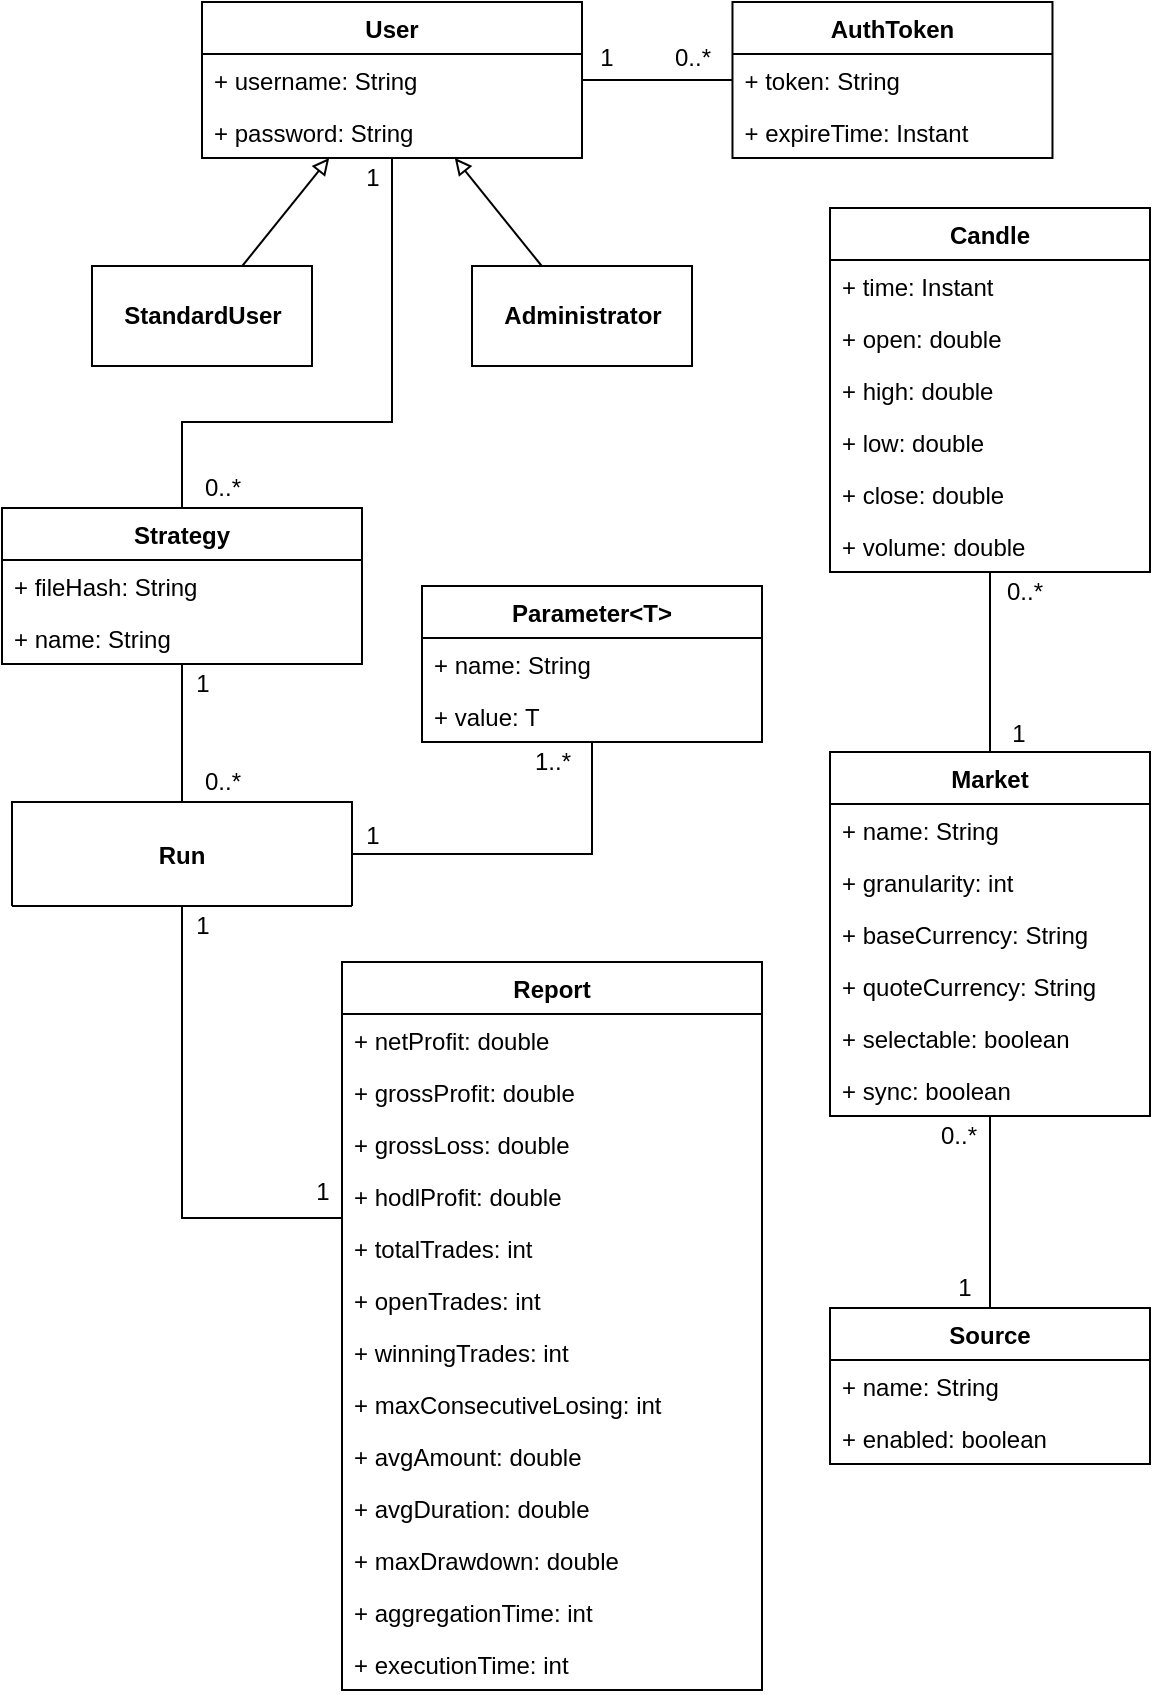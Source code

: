 <mxfile version="13.1.3" type="github">
  <diagram id="v5j99fxaCt-rGzSb6MHj" name="Page-1">
    <mxGraphModel dx="1414" dy="758" grid="1" gridSize="10" guides="1" tooltips="1" connect="1" arrows="1" fold="1" page="1" pageScale="1" pageWidth="827" pageHeight="1169" math="0" shadow="0">
      <root>
        <mxCell id="0" />
        <mxCell id="1" parent="0" />
        <mxCell id="k-KoqyvBBs9smydsFZS7-17" style="edgeStyle=none;rounded=0;orthogonalLoop=1;jettySize=auto;html=1;endArrow=none;endFill=0;strokeWidth=1;" parent="1" source="GjZFAESUipkXRsJWzybH-1" target="k-KoqyvBBs9smydsFZS7-12" edge="1">
          <mxGeometry relative="1" as="geometry" />
        </mxCell>
        <mxCell id="m6o4RwmmqyGdYDIOYGQ1-37" style="edgeStyle=orthogonalEdgeStyle;rounded=0;orthogonalLoop=1;jettySize=auto;html=1;endArrow=none;endFill=0;" parent="1" source="GjZFAESUipkXRsJWzybH-17" target="k-KoqyvBBs9smydsFZS7-26" edge="1">
          <mxGeometry relative="1" as="geometry" />
        </mxCell>
        <mxCell id="1pNP3QKky3W6-KOVEWFz-14" style="edgeStyle=orthogonalEdgeStyle;rounded=0;orthogonalLoop=1;jettySize=auto;html=1;endArrow=none;endFill=0;" parent="1" source="GjZFAESUipkXRsJWzybH-17" target="GjZFAESUipkXRsJWzybH-1" edge="1">
          <mxGeometry relative="1" as="geometry">
            <Array as="points">
              <mxPoint x="90" y="210" />
              <mxPoint x="195" y="210" />
            </Array>
          </mxGeometry>
        </mxCell>
        <mxCell id="GjZFAESUipkXRsJWzybH-31" value="" style="group" parent="1" vertex="1" connectable="0">
          <mxGeometry x="105" y="222" as="geometry" />
        </mxCell>
        <mxCell id="k-KoqyvBBs9smydsFZS7-7" style="rounded=0;orthogonalLoop=1;jettySize=auto;html=1;endArrow=block;endFill=0;strokeWidth=1;" parent="1" source="k-KoqyvBBs9smydsFZS7-6" target="GjZFAESUipkXRsJWzybH-1" edge="1">
          <mxGeometry relative="1" as="geometry" />
        </mxCell>
        <mxCell id="k-KoqyvBBs9smydsFZS7-6" value="StandardUser" style="html=1;fontStyle=1" parent="1" vertex="1">
          <mxGeometry x="45" y="132" width="110" height="50" as="geometry" />
        </mxCell>
        <mxCell id="k-KoqyvBBs9smydsFZS7-10" style="edgeStyle=none;rounded=0;orthogonalLoop=1;jettySize=auto;html=1;endArrow=block;endFill=0;strokeWidth=1;" parent="1" source="k-KoqyvBBs9smydsFZS7-9" target="GjZFAESUipkXRsJWzybH-1" edge="1">
          <mxGeometry relative="1" as="geometry" />
        </mxCell>
        <mxCell id="k-KoqyvBBs9smydsFZS7-9" value="Administrator" style="html=1;fontStyle=1" parent="1" vertex="1">
          <mxGeometry x="235" y="132" width="110" height="50" as="geometry" />
        </mxCell>
        <mxCell id="k-KoqyvBBs9smydsFZS7-18" value="1" style="text;html=1;align=center;verticalAlign=middle;resizable=0;points=[];;autosize=1;" parent="1" vertex="1">
          <mxGeometry x="292" y="18" width="20" height="20" as="geometry" />
        </mxCell>
        <mxCell id="k-KoqyvBBs9smydsFZS7-19" value="0..*" style="text;html=1;align=center;verticalAlign=middle;resizable=0;points=[];;autosize=1;" parent="1" vertex="1">
          <mxGeometry x="325" y="18" width="40" height="20" as="geometry" />
        </mxCell>
        <mxCell id="m6o4RwmmqyGdYDIOYGQ1-27" style="edgeStyle=orthogonalEdgeStyle;rounded=0;orthogonalLoop=1;jettySize=auto;html=1;endArrow=none;endFill=0;" parent="1" source="k-KoqyvBBs9smydsFZS7-26" target="m6o4RwmmqyGdYDIOYGQ1-10" edge="1">
          <mxGeometry relative="1" as="geometry">
            <Array as="points">
              <mxPoint x="90" y="608" />
            </Array>
          </mxGeometry>
        </mxCell>
        <mxCell id="m6o4RwmmqyGdYDIOYGQ1-66" style="edgeStyle=orthogonalEdgeStyle;rounded=0;orthogonalLoop=1;jettySize=auto;html=1;endArrow=none;endFill=0;" parent="1" source="k-KoqyvBBs9smydsFZS7-26" target="m6o4RwmmqyGdYDIOYGQ1-1" edge="1">
          <mxGeometry relative="1" as="geometry" />
        </mxCell>
        <mxCell id="m6o4RwmmqyGdYDIOYGQ1-50" style="edgeStyle=orthogonalEdgeStyle;rounded=0;orthogonalLoop=1;jettySize=auto;html=1;endArrow=none;endFill=0;" parent="1" source="m6o4RwmmqyGdYDIOYGQ1-5" target="m6o4RwmmqyGdYDIOYGQ1-41" edge="1">
          <mxGeometry relative="1" as="geometry">
            <Array as="points">
              <mxPoint x="494" y="353" />
              <mxPoint x="494" y="353" />
            </Array>
            <mxPoint x="464" y="408" as="targetPoint" />
          </mxGeometry>
        </mxCell>
        <mxCell id="m6o4RwmmqyGdYDIOYGQ1-58" style="edgeStyle=orthogonalEdgeStyle;rounded=0;orthogonalLoop=1;jettySize=auto;html=1;endArrow=none;endFill=0;" parent="1" source="m6o4RwmmqyGdYDIOYGQ1-5" target="m6o4RwmmqyGdYDIOYGQ1-51" edge="1">
          <mxGeometry relative="1" as="geometry" />
        </mxCell>
        <mxCell id="m6o4RwmmqyGdYDIOYGQ1-30" value="1" style="text;html=1;align=center;verticalAlign=middle;resizable=0;points=[];;autosize=1;" parent="1" vertex="1">
          <mxGeometry x="150" y="585" width="20" height="20" as="geometry" />
        </mxCell>
        <mxCell id="m6o4RwmmqyGdYDIOYGQ1-33" value="1" style="text;html=1;align=center;verticalAlign=middle;resizable=0;points=[];;autosize=1;" parent="1" vertex="1">
          <mxGeometry x="90" y="331" width="20" height="20" as="geometry" />
        </mxCell>
        <mxCell id="m6o4RwmmqyGdYDIOYGQ1-36" value="1" style="text;html=1;align=center;verticalAlign=middle;resizable=0;points=[];;autosize=1;" parent="1" vertex="1">
          <mxGeometry x="471" y="633" width="20" height="20" as="geometry" />
        </mxCell>
        <mxCell id="m6o4RwmmqyGdYDIOYGQ1-38" value="1" style="text;html=1;align=center;verticalAlign=middle;resizable=0;points=[];;autosize=1;" parent="1" vertex="1">
          <mxGeometry x="90" y="452" width="20" height="20" as="geometry" />
        </mxCell>
        <mxCell id="m6o4RwmmqyGdYDIOYGQ1-39" value="0..*" style="text;html=1;align=center;verticalAlign=middle;resizable=0;points=[];;autosize=1;" parent="1" vertex="1">
          <mxGeometry x="90" y="380" width="40" height="20" as="geometry" />
        </mxCell>
        <mxCell id="m6o4RwmmqyGdYDIOYGQ1-32" value="1..*" style="text;html=1;align=center;verticalAlign=middle;resizable=0;points=[];;autosize=1;" parent="1" vertex="1">
          <mxGeometry x="260" y="370" width="30" height="20" as="geometry" />
        </mxCell>
        <mxCell id="m6o4RwmmqyGdYDIOYGQ1-67" value="1" style="text;html=1;align=center;verticalAlign=middle;resizable=0;points=[];;autosize=1;" parent="1" vertex="1">
          <mxGeometry x="175" y="407" width="20" height="20" as="geometry" />
        </mxCell>
        <mxCell id="m6o4RwmmqyGdYDIOYGQ1-68" value="1" style="text;html=1;align=center;verticalAlign=middle;resizable=0;points=[];;autosize=1;" parent="1" vertex="1">
          <mxGeometry x="498" y="356" width="20" height="20" as="geometry" />
        </mxCell>
        <mxCell id="m6o4RwmmqyGdYDIOYGQ1-69" value="0..*" style="text;html=1;align=center;verticalAlign=middle;resizable=0;points=[];;autosize=1;" parent="1" vertex="1">
          <mxGeometry x="491" y="285" width="40" height="20" as="geometry" />
        </mxCell>
        <mxCell id="m6o4RwmmqyGdYDIOYGQ1-72" value="0..*" style="text;html=1;align=center;verticalAlign=middle;resizable=0;points=[];;autosize=1;" parent="1" vertex="1">
          <mxGeometry x="458" y="557" width="40" height="20" as="geometry" />
        </mxCell>
        <mxCell id="1pNP3QKky3W6-KOVEWFz-15" value="0..*" style="text;html=1;align=center;verticalAlign=middle;resizable=0;points=[];autosize=1;" parent="1" vertex="1">
          <mxGeometry x="90" y="233" width="40" height="20" as="geometry" />
        </mxCell>
        <mxCell id="1pNP3QKky3W6-KOVEWFz-16" value="1" style="text;html=1;align=center;verticalAlign=middle;resizable=0;points=[];autosize=1;" parent="1" vertex="1">
          <mxGeometry x="175" y="78" width="20" height="20" as="geometry" />
        </mxCell>
        <mxCell id="GjZFAESUipkXRsJWzybH-1" value="User" style="swimlane;fontStyle=1;align=center;verticalAlign=top;childLayout=stackLayout;horizontal=1;startSize=26;horizontalStack=0;resizeParent=1;resizeParentMax=0;resizeLast=0;collapsible=1;marginBottom=0;" parent="1" vertex="1">
          <mxGeometry x="100" width="190" height="78" as="geometry" />
        </mxCell>
        <mxCell id="GjZFAESUipkXRsJWzybH-2" value="+ username: String" style="text;strokeColor=none;fillColor=none;align=left;verticalAlign=top;spacingLeft=4;spacingRight=4;overflow=hidden;rotatable=0;points=[[0,0.5],[1,0.5]];portConstraint=eastwest;" parent="GjZFAESUipkXRsJWzybH-1" vertex="1">
          <mxGeometry y="26" width="190" height="26" as="geometry" />
        </mxCell>
        <mxCell id="GjZFAESUipkXRsJWzybH-79" value="+ password: String" style="text;strokeColor=none;fillColor=none;align=left;verticalAlign=top;spacingLeft=4;spacingRight=4;overflow=hidden;rotatable=0;points=[[0,0.5],[1,0.5]];portConstraint=eastwest;" parent="GjZFAESUipkXRsJWzybH-1" vertex="1">
          <mxGeometry y="52" width="190" height="26" as="geometry" />
        </mxCell>
        <mxCell id="GjZFAESUipkXRsJWzybH-17" value="Strategy" style="swimlane;fontStyle=1;align=center;verticalAlign=top;childLayout=stackLayout;horizontal=1;startSize=26;horizontalStack=0;resizeParent=1;resizeParentMax=0;resizeLast=0;collapsible=1;marginBottom=0;" parent="1" vertex="1">
          <mxGeometry y="253" width="180" height="78" as="geometry" />
        </mxCell>
        <mxCell id="k-KoqyvBBs9smydsFZS7-23" value="+ fileHash: String" style="text;strokeColor=none;fillColor=none;align=left;verticalAlign=top;spacingLeft=4;spacingRight=4;overflow=hidden;rotatable=0;points=[[0,0.5],[1,0.5]];portConstraint=eastwest;" parent="GjZFAESUipkXRsJWzybH-17" vertex="1">
          <mxGeometry y="26" width="180" height="26" as="geometry" />
        </mxCell>
        <mxCell id="k-KoqyvBBs9smydsFZS7-24" value="+ name: String" style="text;strokeColor=none;fillColor=none;align=left;verticalAlign=top;spacingLeft=4;spacingRight=4;overflow=hidden;rotatable=0;points=[[0,0.5],[1,0.5]];portConstraint=eastwest;" parent="GjZFAESUipkXRsJWzybH-17" vertex="1">
          <mxGeometry y="52" width="180" height="26" as="geometry" />
        </mxCell>
        <mxCell id="k-KoqyvBBs9smydsFZS7-26" value="Run" style="swimlane;fontStyle=1;align=center;verticalAlign=middle;childLayout=stackLayout;horizontal=1;startSize=52;horizontalStack=0;resizeParent=1;resizeParentMax=0;resizeLast=0;collapsible=1;marginBottom=0;" parent="1" vertex="1">
          <mxGeometry x="5" y="400" width="170" height="52" as="geometry" />
        </mxCell>
        <mxCell id="k-KoqyvBBs9smydsFZS7-12" value="AuthToken" style="swimlane;fontStyle=1;align=center;verticalAlign=top;childLayout=stackLayout;horizontal=1;startSize=26;horizontalStack=0;resizeParent=1;resizeParentMax=0;resizeLast=0;collapsible=1;marginBottom=0;" parent="1" vertex="1">
          <mxGeometry x="365.24" width="160" height="78" as="geometry" />
        </mxCell>
        <mxCell id="k-KoqyvBBs9smydsFZS7-13" value="+ token: String" style="text;strokeColor=none;fillColor=none;align=left;verticalAlign=top;spacingLeft=4;spacingRight=4;overflow=hidden;rotatable=0;points=[[0,0.5],[1,0.5]];portConstraint=eastwest;" parent="k-KoqyvBBs9smydsFZS7-12" vertex="1">
          <mxGeometry y="26" width="160" height="26" as="geometry" />
        </mxCell>
        <mxCell id="k-KoqyvBBs9smydsFZS7-16" value="+ expireTime: Instant" style="text;strokeColor=none;fillColor=none;align=left;verticalAlign=top;spacingLeft=4;spacingRight=4;overflow=hidden;rotatable=0;points=[[0,0.5],[1,0.5]];portConstraint=eastwest;" parent="k-KoqyvBBs9smydsFZS7-12" vertex="1">
          <mxGeometry y="52" width="160" height="26" as="geometry" />
        </mxCell>
        <mxCell id="m6o4RwmmqyGdYDIOYGQ1-1" value="Parameter&lt;T&gt;" style="swimlane;fontStyle=1;align=center;verticalAlign=top;childLayout=stackLayout;horizontal=1;startSize=26;horizontalStack=0;resizeParent=1;resizeParentMax=0;resizeLast=0;collapsible=1;marginBottom=0;" parent="1" vertex="1">
          <mxGeometry x="210" y="292" width="170" height="78" as="geometry" />
        </mxCell>
        <mxCell id="m6o4RwmmqyGdYDIOYGQ1-2" value="+ name: String" style="text;strokeColor=none;fillColor=none;align=left;verticalAlign=top;spacingLeft=4;spacingRight=4;overflow=hidden;rotatable=0;points=[[0,0.5],[1,0.5]];portConstraint=eastwest;" parent="m6o4RwmmqyGdYDIOYGQ1-1" vertex="1">
          <mxGeometry y="26" width="170" height="26" as="geometry" />
        </mxCell>
        <mxCell id="1pNP3QKky3W6-KOVEWFz-7" value="+ value: T" style="text;strokeColor=none;fillColor=none;align=left;verticalAlign=top;spacingLeft=4;spacingRight=4;overflow=hidden;rotatable=0;points=[[0,0.5],[1,0.5]];portConstraint=eastwest;" parent="m6o4RwmmqyGdYDIOYGQ1-1" vertex="1">
          <mxGeometry y="52" width="170" height="26" as="geometry" />
        </mxCell>
        <mxCell id="m6o4RwmmqyGdYDIOYGQ1-10" value="Report" style="swimlane;fontStyle=1;align=center;verticalAlign=top;childLayout=stackLayout;horizontal=1;startSize=26;horizontalStack=0;resizeParent=1;resizeParentMax=0;resizeLast=0;collapsible=1;marginBottom=0;" parent="1" vertex="1">
          <mxGeometry x="170" y="480" width="210" height="364" as="geometry" />
        </mxCell>
        <mxCell id="m6o4RwmmqyGdYDIOYGQ1-11" value="+ netProfit: double" style="text;strokeColor=none;fillColor=none;align=left;verticalAlign=top;spacingLeft=4;spacingRight=4;overflow=hidden;rotatable=0;points=[[0,0.5],[1,0.5]];portConstraint=eastwest;" parent="m6o4RwmmqyGdYDIOYGQ1-10" vertex="1">
          <mxGeometry y="26" width="210" height="26" as="geometry" />
        </mxCell>
        <mxCell id="m6o4RwmmqyGdYDIOYGQ1-14" value="+ grossProfit: double" style="text;strokeColor=none;fillColor=none;align=left;verticalAlign=top;spacingLeft=4;spacingRight=4;overflow=hidden;rotatable=0;points=[[0,0.5],[1,0.5]];portConstraint=eastwest;" parent="m6o4RwmmqyGdYDIOYGQ1-10" vertex="1">
          <mxGeometry y="52" width="210" height="26" as="geometry" />
        </mxCell>
        <mxCell id="1pNP3QKky3W6-KOVEWFz-18" value="+ grossLoss: double" style="text;strokeColor=none;fillColor=none;align=left;verticalAlign=top;spacingLeft=4;spacingRight=4;overflow=hidden;rotatable=0;points=[[0,0.5],[1,0.5]];portConstraint=eastwest;" parent="m6o4RwmmqyGdYDIOYGQ1-10" vertex="1">
          <mxGeometry y="78" width="210" height="26" as="geometry" />
        </mxCell>
        <mxCell id="m6o4RwmmqyGdYDIOYGQ1-15" value="+ hodlProfit: double" style="text;strokeColor=none;fillColor=none;align=left;verticalAlign=top;spacingLeft=4;spacingRight=4;overflow=hidden;rotatable=0;points=[[0,0.5],[1,0.5]];portConstraint=eastwest;" parent="m6o4RwmmqyGdYDIOYGQ1-10" vertex="1">
          <mxGeometry y="104" width="210" height="26" as="geometry" />
        </mxCell>
        <mxCell id="1pNP3QKky3W6-KOVEWFz-19" value="+ totalTrades: int" style="text;strokeColor=none;fillColor=none;align=left;verticalAlign=top;spacingLeft=4;spacingRight=4;overflow=hidden;rotatable=0;points=[[0,0.5],[1,0.5]];portConstraint=eastwest;" parent="m6o4RwmmqyGdYDIOYGQ1-10" vertex="1">
          <mxGeometry y="130" width="210" height="26" as="geometry" />
        </mxCell>
        <mxCell id="1pNP3QKky3W6-KOVEWFz-20" value="+ openTrades: int" style="text;strokeColor=none;fillColor=none;align=left;verticalAlign=top;spacingLeft=4;spacingRight=4;overflow=hidden;rotatable=0;points=[[0,0.5],[1,0.5]];portConstraint=eastwest;" parent="m6o4RwmmqyGdYDIOYGQ1-10" vertex="1">
          <mxGeometry y="156" width="210" height="26" as="geometry" />
        </mxCell>
        <mxCell id="1pNP3QKky3W6-KOVEWFz-21" value="+ winningTrades: int" style="text;strokeColor=none;fillColor=none;align=left;verticalAlign=top;spacingLeft=4;spacingRight=4;overflow=hidden;rotatable=0;points=[[0,0.5],[1,0.5]];portConstraint=eastwest;" parent="m6o4RwmmqyGdYDIOYGQ1-10" vertex="1">
          <mxGeometry y="182" width="210" height="26" as="geometry" />
        </mxCell>
        <mxCell id="1pNP3QKky3W6-KOVEWFz-22" value="+ maxConsecutiveLosing: int" style="text;strokeColor=none;fillColor=none;align=left;verticalAlign=top;spacingLeft=4;spacingRight=4;overflow=hidden;rotatable=0;points=[[0,0.5],[1,0.5]];portConstraint=eastwest;" parent="m6o4RwmmqyGdYDIOYGQ1-10" vertex="1">
          <mxGeometry y="208" width="210" height="26" as="geometry" />
        </mxCell>
        <mxCell id="1pNP3QKky3W6-KOVEWFz-23" value="+ avgAmount: double" style="text;strokeColor=none;fillColor=none;align=left;verticalAlign=top;spacingLeft=4;spacingRight=4;overflow=hidden;rotatable=0;points=[[0,0.5],[1,0.5]];portConstraint=eastwest;" parent="m6o4RwmmqyGdYDIOYGQ1-10" vertex="1">
          <mxGeometry y="234" width="210" height="26" as="geometry" />
        </mxCell>
        <mxCell id="1pNP3QKky3W6-KOVEWFz-24" value="+ avgDuration: double" style="text;strokeColor=none;fillColor=none;align=left;verticalAlign=top;spacingLeft=4;spacingRight=4;overflow=hidden;rotatable=0;points=[[0,0.5],[1,0.5]];portConstraint=eastwest;" parent="m6o4RwmmqyGdYDIOYGQ1-10" vertex="1">
          <mxGeometry y="260" width="210" height="26" as="geometry" />
        </mxCell>
        <mxCell id="m6o4RwmmqyGdYDIOYGQ1-16" value="+ maxDrawdown: double" style="text;strokeColor=none;fillColor=none;align=left;verticalAlign=top;spacingLeft=4;spacingRight=4;overflow=hidden;rotatable=0;points=[[0,0.5],[1,0.5]];portConstraint=eastwest;" parent="m6o4RwmmqyGdYDIOYGQ1-10" vertex="1">
          <mxGeometry y="286" width="210" height="26" as="geometry" />
        </mxCell>
        <mxCell id="j7H5Owpd9e6siOsQn_AC-1" value="+ aggregationTime: int" style="text;strokeColor=none;fillColor=none;align=left;verticalAlign=top;spacingLeft=4;spacingRight=4;overflow=hidden;rotatable=0;points=[[0,0.5],[1,0.5]];portConstraint=eastwest;" vertex="1" parent="m6o4RwmmqyGdYDIOYGQ1-10">
          <mxGeometry y="312" width="210" height="26" as="geometry" />
        </mxCell>
        <mxCell id="j7H5Owpd9e6siOsQn_AC-2" value="+ executionTime: int" style="text;strokeColor=none;fillColor=none;align=left;verticalAlign=top;spacingLeft=4;spacingRight=4;overflow=hidden;rotatable=0;points=[[0,0.5],[1,0.5]];portConstraint=eastwest;" vertex="1" parent="m6o4RwmmqyGdYDIOYGQ1-10">
          <mxGeometry y="338" width="210" height="26" as="geometry" />
        </mxCell>
        <mxCell id="m6o4RwmmqyGdYDIOYGQ1-41" value="Candle" style="swimlane;fontStyle=1;align=center;verticalAlign=top;childLayout=stackLayout;horizontal=1;startSize=26;horizontalStack=0;resizeParent=1;resizeParentMax=0;resizeLast=0;collapsible=1;marginBottom=0;" parent="1" vertex="1">
          <mxGeometry x="414" y="103" width="160" height="182" as="geometry" />
        </mxCell>
        <mxCell id="m6o4RwmmqyGdYDIOYGQ1-42" value="+ time: Instant" style="text;strokeColor=none;fillColor=none;align=left;verticalAlign=top;spacingLeft=4;spacingRight=4;overflow=hidden;rotatable=0;points=[[0,0.5],[1,0.5]];portConstraint=eastwest;" parent="m6o4RwmmqyGdYDIOYGQ1-41" vertex="1">
          <mxGeometry y="26" width="160" height="26" as="geometry" />
        </mxCell>
        <mxCell id="m6o4RwmmqyGdYDIOYGQ1-45" value="+ open: double" style="text;strokeColor=none;fillColor=none;align=left;verticalAlign=top;spacingLeft=4;spacingRight=4;overflow=hidden;rotatable=0;points=[[0,0.5],[1,0.5]];portConstraint=eastwest;" parent="m6o4RwmmqyGdYDIOYGQ1-41" vertex="1">
          <mxGeometry y="52" width="160" height="26" as="geometry" />
        </mxCell>
        <mxCell id="m6o4RwmmqyGdYDIOYGQ1-46" value="+ high: double" style="text;strokeColor=none;fillColor=none;align=left;verticalAlign=top;spacingLeft=4;spacingRight=4;overflow=hidden;rotatable=0;points=[[0,0.5],[1,0.5]];portConstraint=eastwest;" parent="m6o4RwmmqyGdYDIOYGQ1-41" vertex="1">
          <mxGeometry y="78" width="160" height="26" as="geometry" />
        </mxCell>
        <mxCell id="m6o4RwmmqyGdYDIOYGQ1-47" value="+ low: double" style="text;strokeColor=none;fillColor=none;align=left;verticalAlign=top;spacingLeft=4;spacingRight=4;overflow=hidden;rotatable=0;points=[[0,0.5],[1,0.5]];portConstraint=eastwest;" parent="m6o4RwmmqyGdYDIOYGQ1-41" vertex="1">
          <mxGeometry y="104" width="160" height="26" as="geometry" />
        </mxCell>
        <mxCell id="m6o4RwmmqyGdYDIOYGQ1-48" value="+ close: double" style="text;strokeColor=none;fillColor=none;align=left;verticalAlign=top;spacingLeft=4;spacingRight=4;overflow=hidden;rotatable=0;points=[[0,0.5],[1,0.5]];portConstraint=eastwest;" parent="m6o4RwmmqyGdYDIOYGQ1-41" vertex="1">
          <mxGeometry y="130" width="160" height="26" as="geometry" />
        </mxCell>
        <mxCell id="m6o4RwmmqyGdYDIOYGQ1-49" value="+ volume: double" style="text;strokeColor=none;fillColor=none;align=left;verticalAlign=top;spacingLeft=4;spacingRight=4;overflow=hidden;rotatable=0;points=[[0,0.5],[1,0.5]];portConstraint=eastwest;" parent="m6o4RwmmqyGdYDIOYGQ1-41" vertex="1">
          <mxGeometry y="156" width="160" height="26" as="geometry" />
        </mxCell>
        <mxCell id="m6o4RwmmqyGdYDIOYGQ1-5" value="Market" style="swimlane;fontStyle=1;align=center;verticalAlign=top;childLayout=stackLayout;horizontal=1;startSize=26;horizontalStack=0;resizeParent=1;resizeParentMax=0;resizeLast=0;collapsible=1;marginBottom=0;" parent="1" vertex="1">
          <mxGeometry x="414" y="375" width="160" height="182" as="geometry" />
        </mxCell>
        <mxCell id="m6o4RwmmqyGdYDIOYGQ1-9" value="+ name: String" style="text;strokeColor=none;fillColor=none;align=left;verticalAlign=top;spacingLeft=4;spacingRight=4;overflow=hidden;rotatable=0;points=[[0,0.5],[1,0.5]];portConstraint=eastwest;" parent="m6o4RwmmqyGdYDIOYGQ1-5" vertex="1">
          <mxGeometry y="26" width="160" height="26" as="geometry" />
        </mxCell>
        <mxCell id="m6o4RwmmqyGdYDIOYGQ1-70" value="+ granularity: int" style="text;strokeColor=none;fillColor=none;align=left;verticalAlign=top;spacingLeft=4;spacingRight=4;overflow=hidden;rotatable=0;points=[[0,0.5],[1,0.5]];portConstraint=eastwest;" parent="m6o4RwmmqyGdYDIOYGQ1-5" vertex="1">
          <mxGeometry y="52" width="160" height="26" as="geometry" />
        </mxCell>
        <mxCell id="1pNP3QKky3W6-KOVEWFz-1" value="+ baseCurrency: String" style="text;strokeColor=none;fillColor=none;align=left;verticalAlign=top;spacingLeft=4;spacingRight=4;overflow=hidden;rotatable=0;points=[[0,0.5],[1,0.5]];portConstraint=eastwest;" parent="m6o4RwmmqyGdYDIOYGQ1-5" vertex="1">
          <mxGeometry y="78" width="160" height="26" as="geometry" />
        </mxCell>
        <mxCell id="1pNP3QKky3W6-KOVEWFz-2" value="+ quoteCurrency: String" style="text;strokeColor=none;fillColor=none;align=left;verticalAlign=top;spacingLeft=4;spacingRight=4;overflow=hidden;rotatable=0;points=[[0,0.5],[1,0.5]];portConstraint=eastwest;" parent="m6o4RwmmqyGdYDIOYGQ1-5" vertex="1">
          <mxGeometry y="104" width="160" height="26" as="geometry" />
        </mxCell>
        <mxCell id="1pNP3QKky3W6-KOVEWFz-3" value="+ selectable: boolean" style="text;strokeColor=none;fillColor=none;align=left;verticalAlign=top;spacingLeft=4;spacingRight=4;overflow=hidden;rotatable=0;points=[[0,0.5],[1,0.5]];portConstraint=eastwest;" parent="m6o4RwmmqyGdYDIOYGQ1-5" vertex="1">
          <mxGeometry y="130" width="160" height="26" as="geometry" />
        </mxCell>
        <mxCell id="1pNP3QKky3W6-KOVEWFz-4" value="+ sync: boolean" style="text;strokeColor=none;fillColor=none;align=left;verticalAlign=top;spacingLeft=4;spacingRight=4;overflow=hidden;rotatable=0;points=[[0,0.5],[1,0.5]];portConstraint=eastwest;" parent="m6o4RwmmqyGdYDIOYGQ1-5" vertex="1">
          <mxGeometry y="156" width="160" height="26" as="geometry" />
        </mxCell>
        <mxCell id="m6o4RwmmqyGdYDIOYGQ1-51" value="Source" style="swimlane;fontStyle=1;align=center;verticalAlign=top;childLayout=stackLayout;horizontal=1;startSize=26;horizontalStack=0;resizeParent=1;resizeParentMax=0;resizeLast=0;collapsible=1;marginBottom=0;" parent="1" vertex="1">
          <mxGeometry x="414" y="653" width="160" height="78" as="geometry" />
        </mxCell>
        <mxCell id="m6o4RwmmqyGdYDIOYGQ1-52" value="+ name: String" style="text;strokeColor=none;fillColor=none;align=left;verticalAlign=top;spacingLeft=4;spacingRight=4;overflow=hidden;rotatable=0;points=[[0,0.5],[1,0.5]];portConstraint=eastwest;" parent="m6o4RwmmqyGdYDIOYGQ1-51" vertex="1">
          <mxGeometry y="26" width="160" height="26" as="geometry" />
        </mxCell>
        <mxCell id="m6o4RwmmqyGdYDIOYGQ1-55" value="+ enabled: boolean" style="text;strokeColor=none;fillColor=none;align=left;verticalAlign=top;spacingLeft=4;spacingRight=4;overflow=hidden;rotatable=0;points=[[0,0.5],[1,0.5]];portConstraint=eastwest;" parent="m6o4RwmmqyGdYDIOYGQ1-51" vertex="1">
          <mxGeometry y="52" width="160" height="26" as="geometry" />
        </mxCell>
      </root>
    </mxGraphModel>
  </diagram>
</mxfile>
